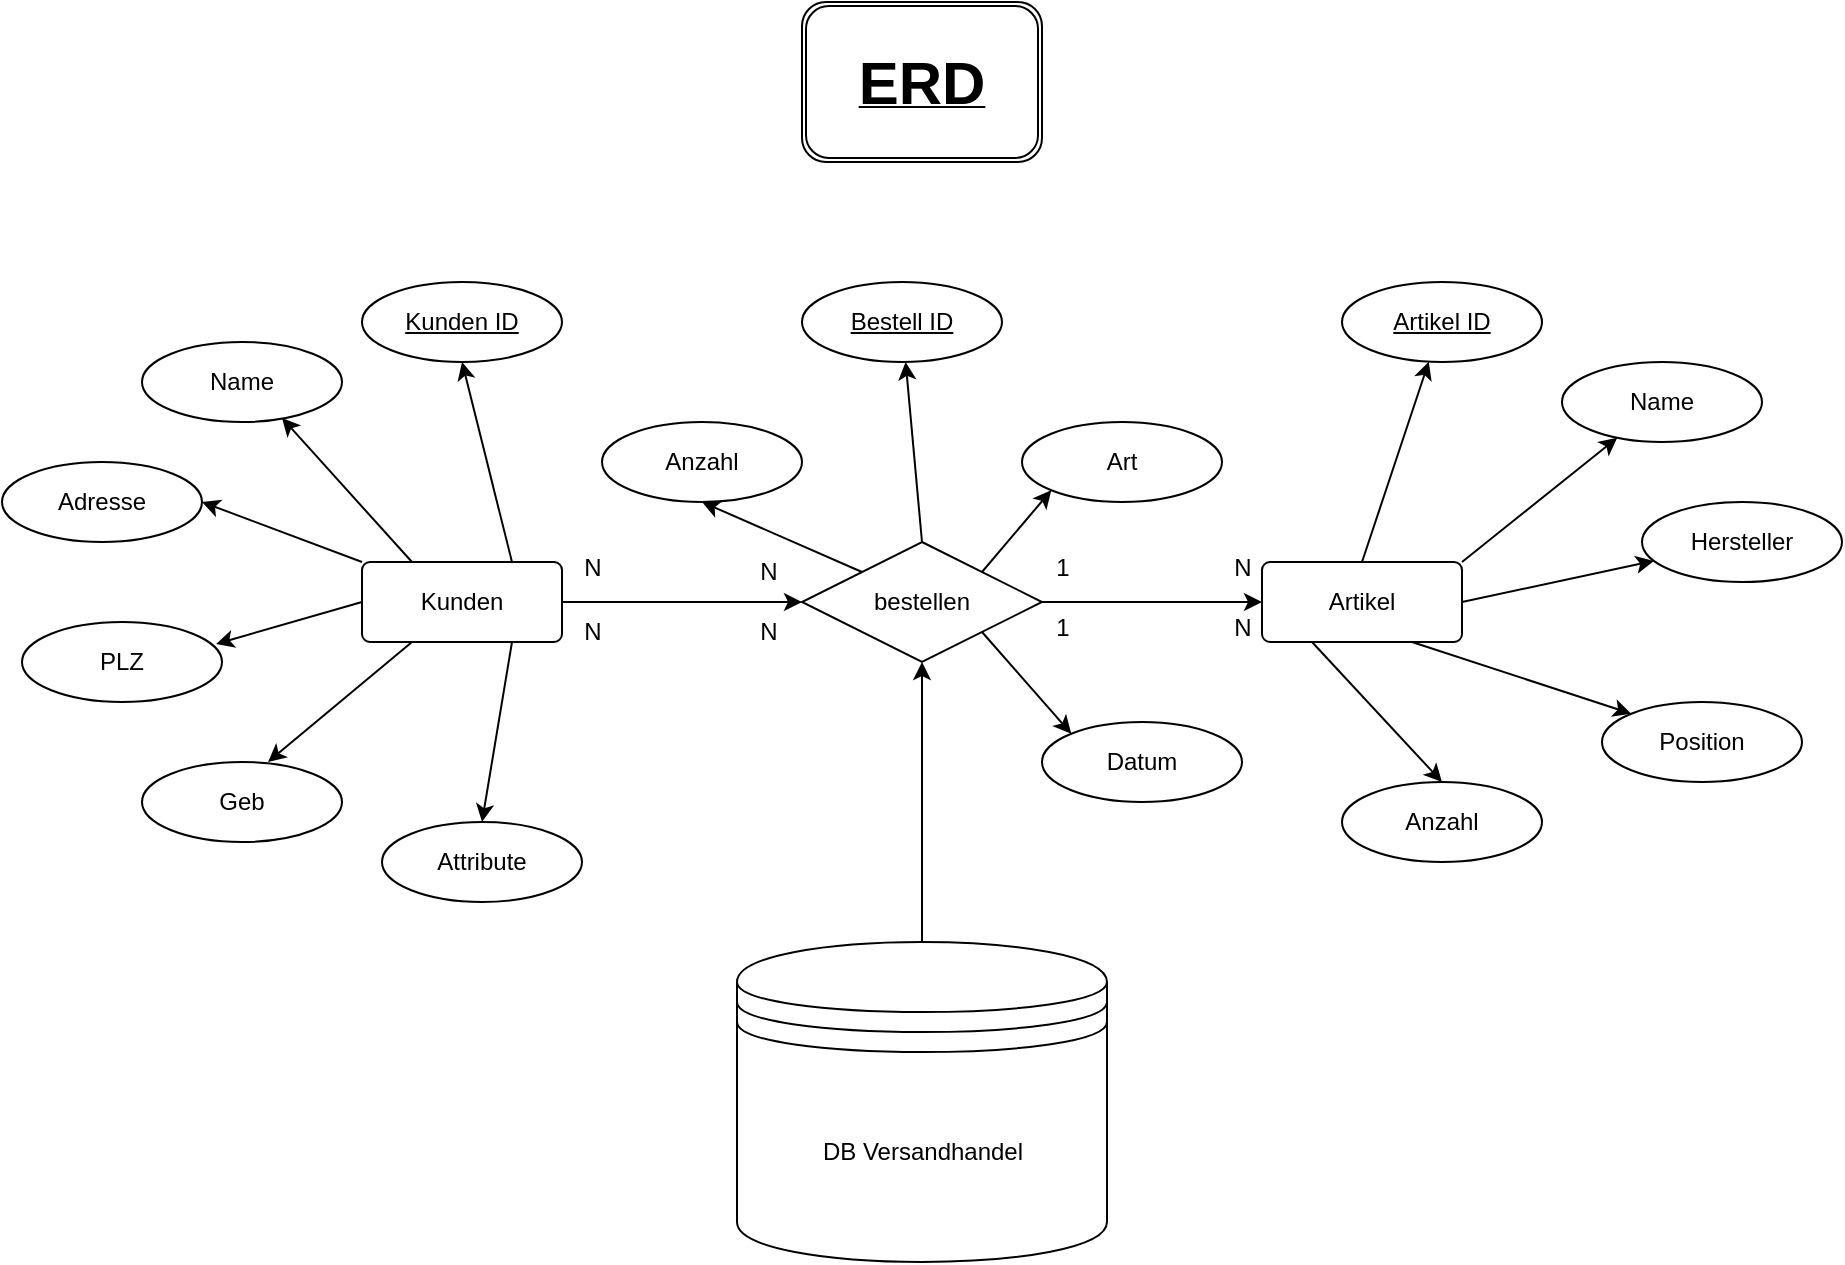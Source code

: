 <mxfile version="24.1.0" type="device">
  <diagram id="R2lEEEUBdFMjLlhIrx00" name="Page-1">
    <mxGraphModel dx="2028" dy="838" grid="1" gridSize="10" guides="1" tooltips="1" connect="1" arrows="1" fold="1" page="1" pageScale="1" pageWidth="850" pageHeight="1100" math="0" shadow="0" extFonts="Permanent Marker^https://fonts.googleapis.com/css?family=Permanent+Marker">
      <root>
        <mxCell id="0" />
        <mxCell id="1" parent="0" />
        <mxCell id="AvwBclsG-RdNHbON7bgj-1" value="&lt;b&gt;&lt;u&gt;&lt;font style=&quot;font-size: 30px;&quot;&gt;ERD&lt;/font&gt;&lt;/u&gt;&lt;/b&gt;" style="shape=ext;double=1;rounded=1;whiteSpace=wrap;html=1;" vertex="1" parent="1">
          <mxGeometry x="360" y="10" width="120" height="80" as="geometry" />
        </mxCell>
        <mxCell id="AvwBclsG-RdNHbON7bgj-8" style="edgeStyle=orthogonalEdgeStyle;rounded=0;orthogonalLoop=1;jettySize=auto;html=1;exitX=0.5;exitY=0;exitDx=0;exitDy=0;entryX=0.5;entryY=1;entryDx=0;entryDy=0;" edge="1" parent="1" source="AvwBclsG-RdNHbON7bgj-2" target="AvwBclsG-RdNHbON7bgj-7">
          <mxGeometry relative="1" as="geometry" />
        </mxCell>
        <mxCell id="AvwBclsG-RdNHbON7bgj-2" value="DB Versandhandel" style="shape=datastore;whiteSpace=wrap;html=1;" vertex="1" parent="1">
          <mxGeometry x="327.5" y="480" width="185" height="160" as="geometry" />
        </mxCell>
        <mxCell id="AvwBclsG-RdNHbON7bgj-9" style="edgeStyle=orthogonalEdgeStyle;rounded=0;orthogonalLoop=1;jettySize=auto;html=1;exitX=1;exitY=0.5;exitDx=0;exitDy=0;entryX=0;entryY=0.5;entryDx=0;entryDy=0;" edge="1" parent="1" source="AvwBclsG-RdNHbON7bgj-3" target="AvwBclsG-RdNHbON7bgj-7">
          <mxGeometry relative="1" as="geometry" />
        </mxCell>
        <mxCell id="AvwBclsG-RdNHbON7bgj-44" style="rounded=0;orthogonalLoop=1;jettySize=auto;html=1;exitX=0.75;exitY=0;exitDx=0;exitDy=0;entryX=0.5;entryY=1;entryDx=0;entryDy=0;" edge="1" parent="1" source="AvwBclsG-RdNHbON7bgj-3" target="AvwBclsG-RdNHbON7bgj-19">
          <mxGeometry relative="1" as="geometry" />
        </mxCell>
        <mxCell id="AvwBclsG-RdNHbON7bgj-46" style="rounded=0;orthogonalLoop=1;jettySize=auto;html=1;exitX=0;exitY=0;exitDx=0;exitDy=0;entryX=1;entryY=0.5;entryDx=0;entryDy=0;" edge="1" parent="1" source="AvwBclsG-RdNHbON7bgj-3" target="AvwBclsG-RdNHbON7bgj-17">
          <mxGeometry relative="1" as="geometry" />
        </mxCell>
        <mxCell id="AvwBclsG-RdNHbON7bgj-49" style="rounded=0;orthogonalLoop=1;jettySize=auto;html=1;exitX=0.75;exitY=1;exitDx=0;exitDy=0;entryX=0.5;entryY=0;entryDx=0;entryDy=0;" edge="1" parent="1" source="AvwBclsG-RdNHbON7bgj-3" target="AvwBclsG-RdNHbON7bgj-14">
          <mxGeometry relative="1" as="geometry" />
        </mxCell>
        <mxCell id="AvwBclsG-RdNHbON7bgj-3" value="Kunden" style="rounded=1;arcSize=10;whiteSpace=wrap;html=1;align=center;" vertex="1" parent="1">
          <mxGeometry x="140" y="290" width="100" height="40" as="geometry" />
        </mxCell>
        <mxCell id="AvwBclsG-RdNHbON7bgj-52" style="rounded=0;orthogonalLoop=1;jettySize=auto;html=1;exitX=0.5;exitY=0;exitDx=0;exitDy=0;" edge="1" parent="1" source="AvwBclsG-RdNHbON7bgj-4" target="AvwBclsG-RdNHbON7bgj-40">
          <mxGeometry relative="1" as="geometry" />
        </mxCell>
        <mxCell id="AvwBclsG-RdNHbON7bgj-53" style="rounded=0;orthogonalLoop=1;jettySize=auto;html=1;exitX=1;exitY=0;exitDx=0;exitDy=0;" edge="1" parent="1" source="AvwBclsG-RdNHbON7bgj-4" target="AvwBclsG-RdNHbON7bgj-39">
          <mxGeometry relative="1" as="geometry" />
        </mxCell>
        <mxCell id="AvwBclsG-RdNHbON7bgj-54" style="rounded=0;orthogonalLoop=1;jettySize=auto;html=1;exitX=1;exitY=0.5;exitDx=0;exitDy=0;" edge="1" parent="1" source="AvwBclsG-RdNHbON7bgj-4" target="AvwBclsG-RdNHbON7bgj-38">
          <mxGeometry relative="1" as="geometry" />
        </mxCell>
        <mxCell id="AvwBclsG-RdNHbON7bgj-55" style="rounded=0;orthogonalLoop=1;jettySize=auto;html=1;exitX=0.75;exitY=1;exitDx=0;exitDy=0;entryX=0;entryY=0;entryDx=0;entryDy=0;" edge="1" parent="1" source="AvwBclsG-RdNHbON7bgj-4" target="AvwBclsG-RdNHbON7bgj-37">
          <mxGeometry relative="1" as="geometry" />
        </mxCell>
        <mxCell id="AvwBclsG-RdNHbON7bgj-56" style="rounded=0;orthogonalLoop=1;jettySize=auto;html=1;exitX=0.25;exitY=1;exitDx=0;exitDy=0;entryX=0.5;entryY=0;entryDx=0;entryDy=0;" edge="1" parent="1" source="AvwBclsG-RdNHbON7bgj-4" target="AvwBclsG-RdNHbON7bgj-36">
          <mxGeometry relative="1" as="geometry" />
        </mxCell>
        <mxCell id="AvwBclsG-RdNHbON7bgj-4" value="Artikel" style="rounded=1;arcSize=10;whiteSpace=wrap;html=1;align=center;" vertex="1" parent="1">
          <mxGeometry x="590" y="290" width="100" height="40" as="geometry" />
        </mxCell>
        <mxCell id="AvwBclsG-RdNHbON7bgj-10" style="edgeStyle=orthogonalEdgeStyle;rounded=0;orthogonalLoop=1;jettySize=auto;html=1;exitX=1;exitY=0.5;exitDx=0;exitDy=0;entryX=0;entryY=0.5;entryDx=0;entryDy=0;" edge="1" parent="1" source="AvwBclsG-RdNHbON7bgj-7" target="AvwBclsG-RdNHbON7bgj-4">
          <mxGeometry relative="1" as="geometry" />
        </mxCell>
        <mxCell id="AvwBclsG-RdNHbON7bgj-41" style="rounded=0;orthogonalLoop=1;jettySize=auto;html=1;exitX=0;exitY=0;exitDx=0;exitDy=0;entryX=0.5;entryY=1;entryDx=0;entryDy=0;" edge="1" parent="1" source="AvwBclsG-RdNHbON7bgj-7" target="AvwBclsG-RdNHbON7bgj-34">
          <mxGeometry relative="1" as="geometry" />
        </mxCell>
        <mxCell id="AvwBclsG-RdNHbON7bgj-42" style="rounded=0;orthogonalLoop=1;jettySize=auto;html=1;exitX=0.5;exitY=0;exitDx=0;exitDy=0;" edge="1" parent="1" source="AvwBclsG-RdNHbON7bgj-7" target="AvwBclsG-RdNHbON7bgj-13">
          <mxGeometry relative="1" as="geometry" />
        </mxCell>
        <mxCell id="AvwBclsG-RdNHbON7bgj-43" style="rounded=0;orthogonalLoop=1;jettySize=auto;html=1;exitX=1;exitY=0;exitDx=0;exitDy=0;entryX=0;entryY=1;entryDx=0;entryDy=0;" edge="1" parent="1" source="AvwBclsG-RdNHbON7bgj-7" target="AvwBclsG-RdNHbON7bgj-35">
          <mxGeometry relative="1" as="geometry" />
        </mxCell>
        <mxCell id="AvwBclsG-RdNHbON7bgj-51" style="rounded=0;orthogonalLoop=1;jettySize=auto;html=1;exitX=1;exitY=1;exitDx=0;exitDy=0;entryX=0;entryY=0;entryDx=0;entryDy=0;" edge="1" parent="1" source="AvwBclsG-RdNHbON7bgj-7" target="AvwBclsG-RdNHbON7bgj-50">
          <mxGeometry relative="1" as="geometry" />
        </mxCell>
        <mxCell id="AvwBclsG-RdNHbON7bgj-7" value="bestellen" style="shape=rhombus;perimeter=rhombusPerimeter;whiteSpace=wrap;html=1;align=center;" vertex="1" parent="1">
          <mxGeometry x="360" y="280" width="120" height="60" as="geometry" />
        </mxCell>
        <mxCell id="AvwBclsG-RdNHbON7bgj-13" value="&lt;u&gt;Bestell ID&lt;/u&gt;" style="ellipse;whiteSpace=wrap;html=1;align=center;" vertex="1" parent="1">
          <mxGeometry x="360" y="150" width="100" height="40" as="geometry" />
        </mxCell>
        <mxCell id="AvwBclsG-RdNHbON7bgj-14" value="Attribute" style="ellipse;whiteSpace=wrap;html=1;align=center;" vertex="1" parent="1">
          <mxGeometry x="150" y="420" width="100" height="40" as="geometry" />
        </mxCell>
        <mxCell id="AvwBclsG-RdNHbON7bgj-15" value="Geb" style="ellipse;whiteSpace=wrap;html=1;align=center;" vertex="1" parent="1">
          <mxGeometry x="30" y="390" width="100" height="40" as="geometry" />
        </mxCell>
        <mxCell id="AvwBclsG-RdNHbON7bgj-16" value="PLZ" style="ellipse;whiteSpace=wrap;html=1;align=center;" vertex="1" parent="1">
          <mxGeometry x="-30" y="320" width="100" height="40" as="geometry" />
        </mxCell>
        <mxCell id="AvwBclsG-RdNHbON7bgj-17" value="Adresse" style="ellipse;whiteSpace=wrap;html=1;align=center;" vertex="1" parent="1">
          <mxGeometry x="-40" y="240" width="100" height="40" as="geometry" />
        </mxCell>
        <mxCell id="AvwBclsG-RdNHbON7bgj-18" value="Name" style="ellipse;whiteSpace=wrap;html=1;align=center;" vertex="1" parent="1">
          <mxGeometry x="30" y="180" width="100" height="40" as="geometry" />
        </mxCell>
        <mxCell id="AvwBclsG-RdNHbON7bgj-19" value="&lt;u&gt;Kunden ID&lt;/u&gt;" style="ellipse;whiteSpace=wrap;html=1;align=center;" vertex="1" parent="1">
          <mxGeometry x="140" y="150" width="100" height="40" as="geometry" />
        </mxCell>
        <mxCell id="AvwBclsG-RdNHbON7bgj-34" value="Anzahl" style="ellipse;whiteSpace=wrap;html=1;align=center;" vertex="1" parent="1">
          <mxGeometry x="260" y="220" width="100" height="40" as="geometry" />
        </mxCell>
        <mxCell id="AvwBclsG-RdNHbON7bgj-35" value="Art" style="ellipse;whiteSpace=wrap;html=1;align=center;" vertex="1" parent="1">
          <mxGeometry x="470" y="220" width="100" height="40" as="geometry" />
        </mxCell>
        <mxCell id="AvwBclsG-RdNHbON7bgj-36" value="Anzahl" style="ellipse;whiteSpace=wrap;html=1;align=center;" vertex="1" parent="1">
          <mxGeometry x="630" y="400" width="100" height="40" as="geometry" />
        </mxCell>
        <mxCell id="AvwBclsG-RdNHbON7bgj-37" value="Position" style="ellipse;whiteSpace=wrap;html=1;align=center;" vertex="1" parent="1">
          <mxGeometry x="760" y="360" width="100" height="40" as="geometry" />
        </mxCell>
        <mxCell id="AvwBclsG-RdNHbON7bgj-38" value="Hersteller" style="ellipse;whiteSpace=wrap;html=1;align=center;" vertex="1" parent="1">
          <mxGeometry x="780" y="260" width="100" height="40" as="geometry" />
        </mxCell>
        <mxCell id="AvwBclsG-RdNHbON7bgj-39" value="Name" style="ellipse;whiteSpace=wrap;html=1;align=center;" vertex="1" parent="1">
          <mxGeometry x="740" y="190" width="100" height="40" as="geometry" />
        </mxCell>
        <mxCell id="AvwBclsG-RdNHbON7bgj-40" value="Artikel ID" style="ellipse;whiteSpace=wrap;html=1;align=center;fontStyle=4" vertex="1" parent="1">
          <mxGeometry x="630" y="150" width="100" height="40" as="geometry" />
        </mxCell>
        <mxCell id="AvwBclsG-RdNHbON7bgj-45" style="rounded=0;orthogonalLoop=1;jettySize=auto;html=1;exitX=0.25;exitY=0;exitDx=0;exitDy=0;entryX=0.7;entryY=0.95;entryDx=0;entryDy=0;entryPerimeter=0;" edge="1" parent="1" source="AvwBclsG-RdNHbON7bgj-3" target="AvwBclsG-RdNHbON7bgj-18">
          <mxGeometry relative="1" as="geometry" />
        </mxCell>
        <mxCell id="AvwBclsG-RdNHbON7bgj-47" style="rounded=0;orthogonalLoop=1;jettySize=auto;html=1;exitX=0;exitY=0.5;exitDx=0;exitDy=0;entryX=0.97;entryY=0.275;entryDx=0;entryDy=0;entryPerimeter=0;" edge="1" parent="1" source="AvwBclsG-RdNHbON7bgj-3" target="AvwBclsG-RdNHbON7bgj-16">
          <mxGeometry relative="1" as="geometry" />
        </mxCell>
        <mxCell id="AvwBclsG-RdNHbON7bgj-48" style="rounded=0;orthogonalLoop=1;jettySize=auto;html=1;exitX=0.25;exitY=1;exitDx=0;exitDy=0;entryX=0.63;entryY=0;entryDx=0;entryDy=0;entryPerimeter=0;" edge="1" parent="1" source="AvwBclsG-RdNHbON7bgj-3" target="AvwBclsG-RdNHbON7bgj-15">
          <mxGeometry relative="1" as="geometry" />
        </mxCell>
        <mxCell id="AvwBclsG-RdNHbON7bgj-50" value="Datum" style="ellipse;whiteSpace=wrap;html=1;align=center;" vertex="1" parent="1">
          <mxGeometry x="480" y="370" width="100" height="40" as="geometry" />
        </mxCell>
        <mxCell id="AvwBclsG-RdNHbON7bgj-57" value="1" style="text;html=1;align=center;verticalAlign=middle;resizable=0;points=[];autosize=1;strokeColor=none;fillColor=none;" vertex="1" parent="1">
          <mxGeometry x="475" y="278" width="30" height="30" as="geometry" />
        </mxCell>
        <mxCell id="AvwBclsG-RdNHbON7bgj-58" value="N" style="text;html=1;align=center;verticalAlign=middle;resizable=0;points=[];autosize=1;strokeColor=none;fillColor=none;" vertex="1" parent="1">
          <mxGeometry x="565" y="278" width="30" height="30" as="geometry" />
        </mxCell>
        <mxCell id="AvwBclsG-RdNHbON7bgj-59" value="N" style="text;html=1;align=center;verticalAlign=middle;resizable=0;points=[];autosize=1;strokeColor=none;fillColor=none;" vertex="1" parent="1">
          <mxGeometry x="565" y="308" width="30" height="30" as="geometry" />
        </mxCell>
        <mxCell id="AvwBclsG-RdNHbON7bgj-60" value="1" style="text;html=1;align=center;verticalAlign=middle;resizable=0;points=[];autosize=1;strokeColor=none;fillColor=none;" vertex="1" parent="1">
          <mxGeometry x="475" y="308" width="30" height="30" as="geometry" />
        </mxCell>
        <mxCell id="AvwBclsG-RdNHbON7bgj-61" value="N" style="text;html=1;align=center;verticalAlign=middle;resizable=0;points=[];autosize=1;strokeColor=none;fillColor=none;" vertex="1" parent="1">
          <mxGeometry x="240" y="278" width="30" height="30" as="geometry" />
        </mxCell>
        <mxCell id="AvwBclsG-RdNHbON7bgj-62" value="N" style="text;html=1;align=center;verticalAlign=middle;resizable=0;points=[];autosize=1;strokeColor=none;fillColor=none;" vertex="1" parent="1">
          <mxGeometry x="327.5" y="280" width="30" height="30" as="geometry" />
        </mxCell>
        <mxCell id="AvwBclsG-RdNHbON7bgj-63" value="N" style="text;html=1;align=center;verticalAlign=middle;resizable=0;points=[];autosize=1;strokeColor=none;fillColor=none;" vertex="1" parent="1">
          <mxGeometry x="327.5" y="310" width="30" height="30" as="geometry" />
        </mxCell>
        <mxCell id="AvwBclsG-RdNHbON7bgj-64" value="N" style="text;html=1;align=center;verticalAlign=middle;resizable=0;points=[];autosize=1;strokeColor=none;fillColor=none;" vertex="1" parent="1">
          <mxGeometry x="240" y="310" width="30" height="30" as="geometry" />
        </mxCell>
      </root>
    </mxGraphModel>
  </diagram>
</mxfile>
